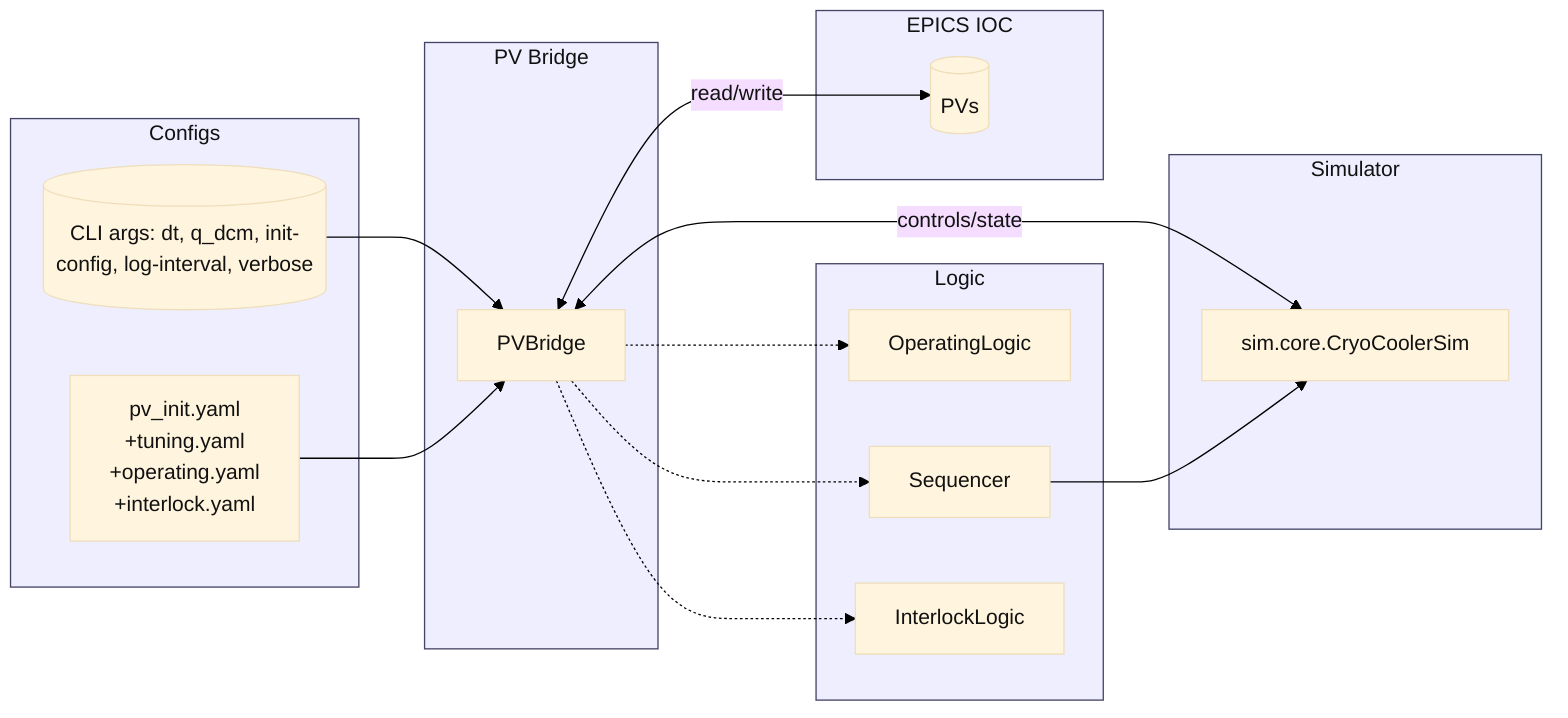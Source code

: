 %% PV Bridge (tools/pv_bridge.py) — Architecture overview
%% Single-diagram version for renderers that require one graph per file

%%{init: {
  "theme":"base",
  "themeVariables":{"background":"#ffffff","primaryTextColor":"#111111"
}}}%%

flowchart LR
  subgraph Bridge[PV Bridge]
    BR[PVBridge]
  end

  subgraph Logic[Logic]
    OP[OperatingLogic]
    SEQ[Sequencer]
    ILK[InterlockLogic]
  end

  subgraph Sim[Simulator]
    SIM[sim.core.CryoCoolerSim]
  end

  subgraph IOC[EPICS IOC]
    PVs[(PVs)]
  end

  subgraph Cfg[Configs]
    CLI[(CLI args: dt, q_dcm, init-config, log-interval, verbose)]
    YAML[pv_init.yaml\n+tuning.yaml\n+operating.yaml\n+interlock.yaml]
  end

  CLI --> BR
  YAML --> BR
  BR <-->|read/write| PVs
  BR <-->|controls/state| SIM
  BR -.-> OP
  BR -.-> ILK
  BR -.-> SEQ
  SEQ --> SIM

  classDef group fill:#eef,stroke:#446,color:#111;
  class Bridge,Logic,Sim,IOC,Cfg group;

  %% Cross link back to overall data flow
  click BR "data_flow.mmd" "Open: Overall data flow"